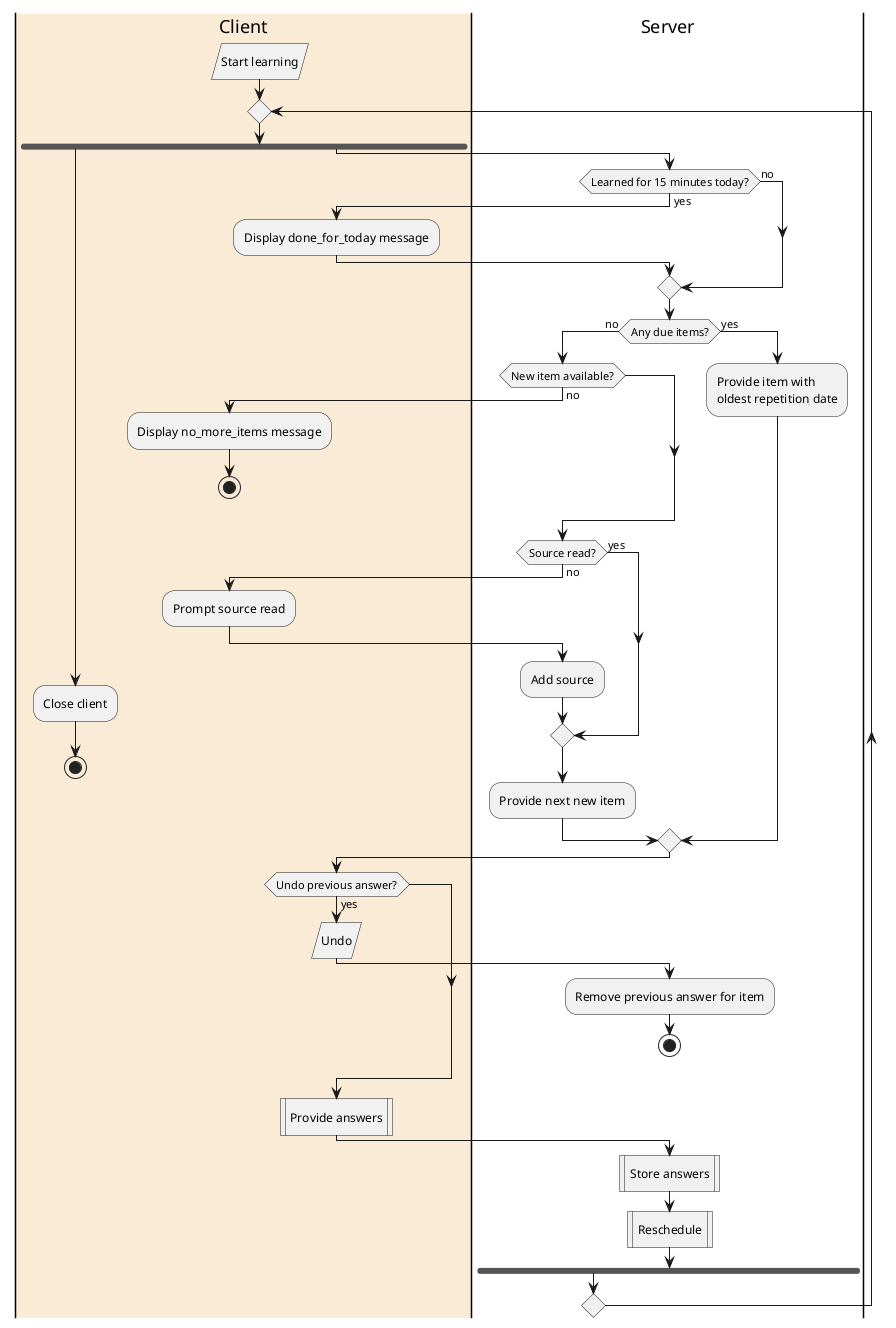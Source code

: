 @startuml
|#AntiqueWhite|Client|
:Start learning/
repeat
fork
:Close client;
stop
fork again
|Server|
if (Learned for 15 minutes today?) then (yes)
|Client|
:Display done_for_today message;
|Server|
else (no)
endif
if (Any due items?) then (no)
if (New item available?) then (no)
|Client|
:Display no_more_items message;
stop
endif
|Server|
if (Source read?) then (no)
|Client|
:Prompt source read;
|Server|
:Add source;
else (yes)
endif
:Provide next new item;
else (yes)
:Provide item with
oldest repetition date;
endif
|Client|
if (Undo previous answer?) then (yes)
:Undo/
|Server|
:Remove previous answer for item;
stop
endif
|Client|
:Provide answers|
|Server|
:Store answers|
:Reschedule|
end fork
repeat while ()
@enduml
